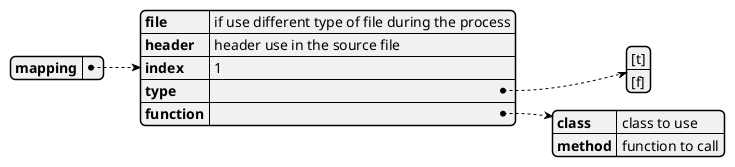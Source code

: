
@startjson
{
"mapping":{
        "file":"if use different type of file during the process",
        "header":"header use in the source file",
        "index":1,
        "type": ["[t]","[f]"],
        "function":{"class":"class to use","method":"function to call"}
    }
}
@endjson
